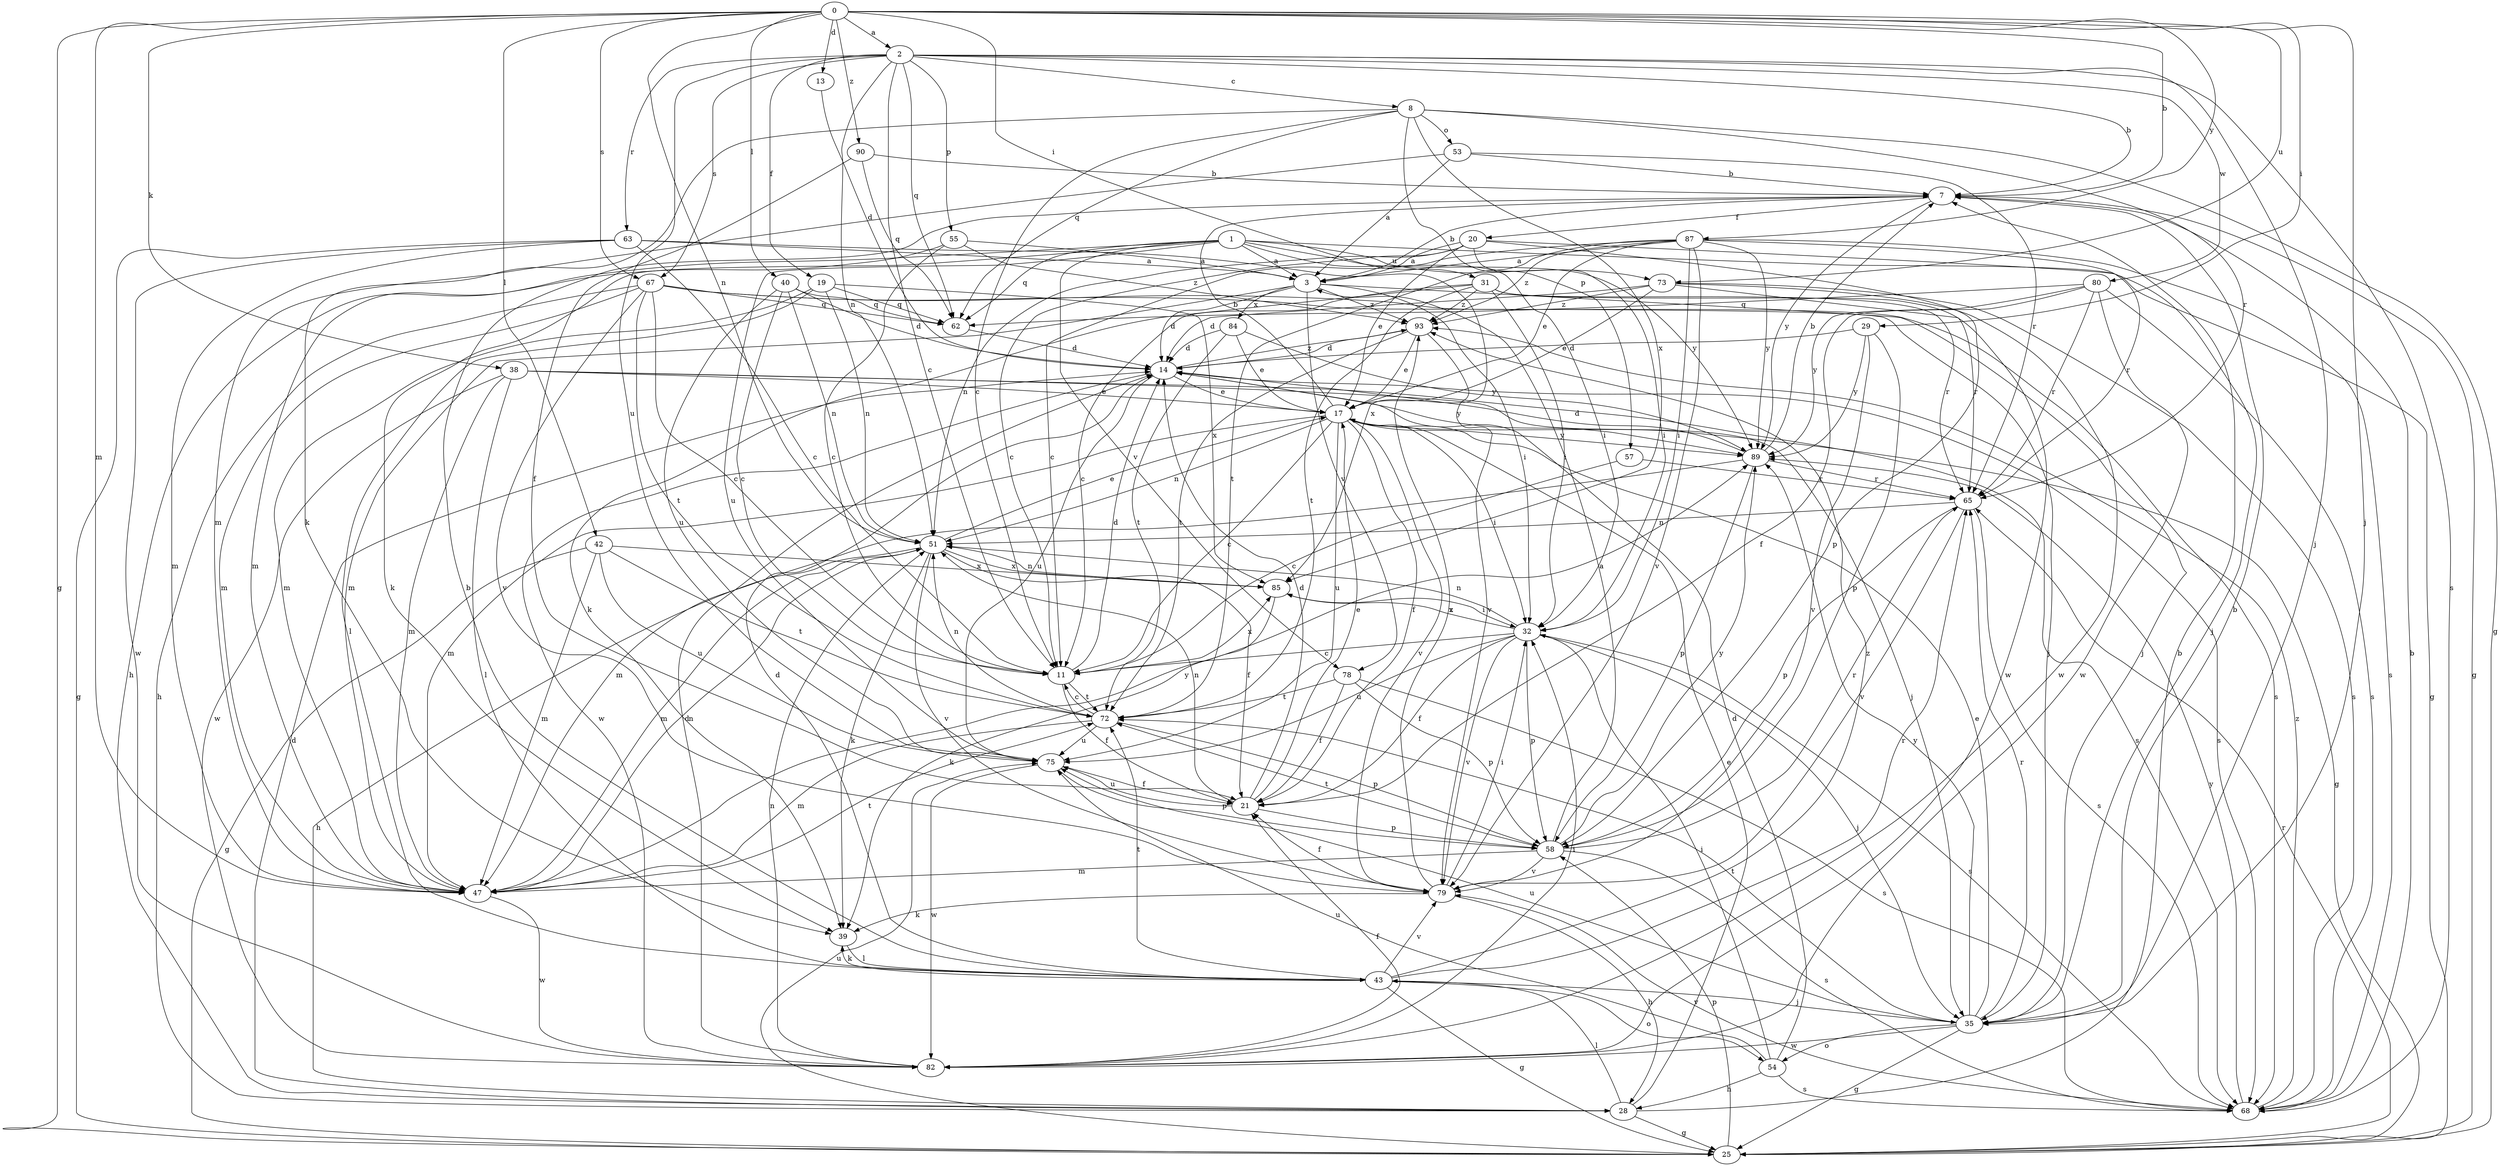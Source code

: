 strict digraph  {
0;
1;
2;
3;
7;
8;
11;
13;
14;
17;
19;
20;
21;
25;
28;
29;
31;
32;
35;
38;
39;
40;
42;
43;
47;
51;
53;
54;
55;
57;
58;
62;
63;
65;
67;
68;
72;
73;
75;
78;
79;
80;
82;
84;
85;
87;
89;
90;
93;
0 -> 2  [label=a];
0 -> 7  [label=b];
0 -> 13  [label=d];
0 -> 25  [label=g];
0 -> 29  [label=i];
0 -> 31  [label=i];
0 -> 35  [label=j];
0 -> 38  [label=k];
0 -> 40  [label=l];
0 -> 42  [label=l];
0 -> 47  [label=m];
0 -> 51  [label=n];
0 -> 67  [label=s];
0 -> 73  [label=u];
0 -> 87  [label=y];
0 -> 90  [label=z];
1 -> 3  [label=a];
1 -> 25  [label=g];
1 -> 28  [label=h];
1 -> 32  [label=i];
1 -> 39  [label=k];
1 -> 62  [label=q];
1 -> 73  [label=u];
1 -> 75  [label=u];
1 -> 78  [label=v];
1 -> 89  [label=y];
2 -> 7  [label=b];
2 -> 8  [label=c];
2 -> 11  [label=c];
2 -> 19  [label=f];
2 -> 35  [label=j];
2 -> 51  [label=n];
2 -> 55  [label=p];
2 -> 62  [label=q];
2 -> 63  [label=r];
2 -> 67  [label=s];
2 -> 68  [label=s];
2 -> 75  [label=u];
2 -> 80  [label=w];
3 -> 7  [label=b];
3 -> 14  [label=d];
3 -> 32  [label=i];
3 -> 35  [label=j];
3 -> 47  [label=m];
3 -> 78  [label=v];
3 -> 84  [label=x];
3 -> 93  [label=z];
7 -> 20  [label=f];
7 -> 25  [label=g];
7 -> 89  [label=y];
8 -> 11  [label=c];
8 -> 25  [label=g];
8 -> 39  [label=k];
8 -> 53  [label=o];
8 -> 57  [label=p];
8 -> 62  [label=q];
8 -> 65  [label=r];
8 -> 85  [label=x];
11 -> 14  [label=d];
11 -> 21  [label=f];
11 -> 72  [label=t];
11 -> 85  [label=x];
13 -> 14  [label=d];
14 -> 17  [label=e];
14 -> 68  [label=s];
14 -> 75  [label=u];
14 -> 82  [label=w];
14 -> 89  [label=y];
14 -> 93  [label=z];
17 -> 7  [label=b];
17 -> 11  [label=c];
17 -> 21  [label=f];
17 -> 25  [label=g];
17 -> 32  [label=i];
17 -> 47  [label=m];
17 -> 51  [label=n];
17 -> 75  [label=u];
17 -> 79  [label=v];
17 -> 89  [label=y];
19 -> 43  [label=l];
19 -> 47  [label=m];
19 -> 51  [label=n];
19 -> 62  [label=q];
19 -> 85  [label=x];
20 -> 3  [label=a];
20 -> 11  [label=c];
20 -> 17  [label=e];
20 -> 32  [label=i];
20 -> 35  [label=j];
20 -> 51  [label=n];
20 -> 58  [label=p];
21 -> 14  [label=d];
21 -> 17  [label=e];
21 -> 51  [label=n];
21 -> 58  [label=p];
21 -> 75  [label=u];
25 -> 58  [label=p];
25 -> 65  [label=r];
25 -> 75  [label=u];
28 -> 7  [label=b];
28 -> 14  [label=d];
28 -> 17  [label=e];
28 -> 25  [label=g];
28 -> 43  [label=l];
29 -> 14  [label=d];
29 -> 58  [label=p];
29 -> 79  [label=v];
29 -> 89  [label=y];
31 -> 11  [label=c];
31 -> 32  [label=i];
31 -> 39  [label=k];
31 -> 65  [label=r];
31 -> 72  [label=t];
31 -> 82  [label=w];
31 -> 93  [label=z];
32 -> 11  [label=c];
32 -> 21  [label=f];
32 -> 35  [label=j];
32 -> 51  [label=n];
32 -> 58  [label=p];
32 -> 68  [label=s];
32 -> 75  [label=u];
32 -> 79  [label=v];
32 -> 85  [label=x];
35 -> 7  [label=b];
35 -> 17  [label=e];
35 -> 25  [label=g];
35 -> 54  [label=o];
35 -> 65  [label=r];
35 -> 72  [label=t];
35 -> 75  [label=u];
35 -> 82  [label=w];
35 -> 89  [label=y];
38 -> 17  [label=e];
38 -> 35  [label=j];
38 -> 43  [label=l];
38 -> 47  [label=m];
38 -> 68  [label=s];
38 -> 82  [label=w];
39 -> 43  [label=l];
40 -> 11  [label=c];
40 -> 14  [label=d];
40 -> 51  [label=n];
40 -> 62  [label=q];
40 -> 75  [label=u];
42 -> 25  [label=g];
42 -> 47  [label=m];
42 -> 72  [label=t];
42 -> 75  [label=u];
42 -> 85  [label=x];
43 -> 7  [label=b];
43 -> 14  [label=d];
43 -> 25  [label=g];
43 -> 35  [label=j];
43 -> 39  [label=k];
43 -> 54  [label=o];
43 -> 65  [label=r];
43 -> 72  [label=t];
43 -> 79  [label=v];
43 -> 93  [label=z];
47 -> 51  [label=n];
47 -> 72  [label=t];
47 -> 82  [label=w];
47 -> 89  [label=y];
51 -> 17  [label=e];
51 -> 21  [label=f];
51 -> 28  [label=h];
51 -> 39  [label=k];
51 -> 47  [label=m];
51 -> 79  [label=v];
51 -> 85  [label=x];
53 -> 3  [label=a];
53 -> 7  [label=b];
53 -> 47  [label=m];
53 -> 65  [label=r];
54 -> 14  [label=d];
54 -> 28  [label=h];
54 -> 32  [label=i];
54 -> 68  [label=s];
54 -> 75  [label=u];
55 -> 3  [label=a];
55 -> 11  [label=c];
55 -> 47  [label=m];
55 -> 93  [label=z];
57 -> 11  [label=c];
57 -> 65  [label=r];
58 -> 3  [label=a];
58 -> 47  [label=m];
58 -> 65  [label=r];
58 -> 68  [label=s];
58 -> 72  [label=t];
58 -> 79  [label=v];
58 -> 89  [label=y];
62 -> 14  [label=d];
63 -> 3  [label=a];
63 -> 11  [label=c];
63 -> 25  [label=g];
63 -> 47  [label=m];
63 -> 82  [label=w];
63 -> 85  [label=x];
65 -> 51  [label=n];
65 -> 58  [label=p];
65 -> 68  [label=s];
65 -> 79  [label=v];
67 -> 11  [label=c];
67 -> 28  [label=h];
67 -> 35  [label=j];
67 -> 47  [label=m];
67 -> 62  [label=q];
67 -> 68  [label=s];
67 -> 72  [label=t];
67 -> 79  [label=v];
68 -> 7  [label=b];
68 -> 79  [label=v];
68 -> 89  [label=y];
68 -> 93  [label=z];
72 -> 11  [label=c];
72 -> 47  [label=m];
72 -> 51  [label=n];
72 -> 58  [label=p];
72 -> 75  [label=u];
73 -> 14  [label=d];
73 -> 17  [label=e];
73 -> 65  [label=r];
73 -> 68  [label=s];
73 -> 82  [label=w];
73 -> 93  [label=z];
75 -> 21  [label=f];
75 -> 58  [label=p];
75 -> 82  [label=w];
78 -> 21  [label=f];
78 -> 58  [label=p];
78 -> 68  [label=s];
78 -> 72  [label=t];
79 -> 21  [label=f];
79 -> 28  [label=h];
79 -> 32  [label=i];
79 -> 39  [label=k];
79 -> 93  [label=z];
80 -> 21  [label=f];
80 -> 62  [label=q];
80 -> 65  [label=r];
80 -> 68  [label=s];
80 -> 82  [label=w];
80 -> 89  [label=y];
82 -> 14  [label=d];
82 -> 21  [label=f];
82 -> 32  [label=i];
82 -> 51  [label=n];
84 -> 14  [label=d];
84 -> 17  [label=e];
84 -> 72  [label=t];
84 -> 89  [label=y];
85 -> 32  [label=i];
85 -> 39  [label=k];
85 -> 51  [label=n];
87 -> 3  [label=a];
87 -> 11  [label=c];
87 -> 17  [label=e];
87 -> 32  [label=i];
87 -> 65  [label=r];
87 -> 68  [label=s];
87 -> 72  [label=t];
87 -> 79  [label=v];
87 -> 89  [label=y];
87 -> 93  [label=z];
89 -> 7  [label=b];
89 -> 14  [label=d];
89 -> 47  [label=m];
89 -> 58  [label=p];
89 -> 65  [label=r];
90 -> 7  [label=b];
90 -> 21  [label=f];
90 -> 62  [label=q];
93 -> 14  [label=d];
93 -> 17  [label=e];
93 -> 72  [label=t];
93 -> 79  [label=v];
}
